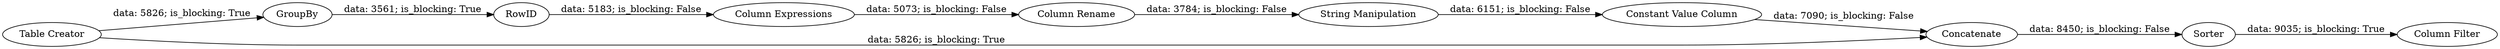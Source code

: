 digraph {
	"-6642372307295658396_10" [label=Sorter]
	"-6642372307295658396_7" [label="Column Rename"]
	"-6642372307295658396_1" [label="Table Creator"]
	"-6642372307295658396_9" [label="Constant Value Column"]
	"-6642372307295658396_5" [label="Column Expressions"]
	"-6642372307295658396_2" [label=GroupBy]
	"-6642372307295658396_11" [label="Column Filter"]
	"-6642372307295658396_3" [label=RowID]
	"-6642372307295658396_8" [label="String Manipulation"]
	"-6642372307295658396_6" [label=Concatenate]
	"-6642372307295658396_1" -> "-6642372307295658396_6" [label="data: 5826; is_blocking: True"]
	"-6642372307295658396_2" -> "-6642372307295658396_3" [label="data: 3561; is_blocking: True"]
	"-6642372307295658396_10" -> "-6642372307295658396_11" [label="data: 9035; is_blocking: True"]
	"-6642372307295658396_8" -> "-6642372307295658396_9" [label="data: 6151; is_blocking: False"]
	"-6642372307295658396_7" -> "-6642372307295658396_8" [label="data: 3784; is_blocking: False"]
	"-6642372307295658396_5" -> "-6642372307295658396_7" [label="data: 5073; is_blocking: False"]
	"-6642372307295658396_6" -> "-6642372307295658396_10" [label="data: 8450; is_blocking: False"]
	"-6642372307295658396_1" -> "-6642372307295658396_2" [label="data: 5826; is_blocking: True"]
	"-6642372307295658396_9" -> "-6642372307295658396_6" [label="data: 7090; is_blocking: False"]
	"-6642372307295658396_3" -> "-6642372307295658396_5" [label="data: 5183; is_blocking: False"]
	rankdir=LR
}
